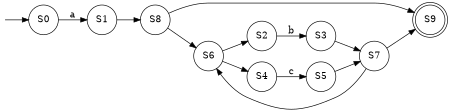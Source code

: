 digraph finite_state_machine {
    rankdir=LR;
    size="3,3"
    node [shape = point, color=white, fontcolor=white]; start;
    node [shape = doublecircle, color=black, fontcolor=black]; S9;
    node [shape = circle];
    start -> S0;
    S0 -> S1 [ label = "a" ];
    S1 -> S8 ;
    S8 -> S6 ;
    S6 -> S2 ;
    S6 -> S4 ;
    S2 -> S3 [ label = "b" ];
    S4 -> S5 [ label = "c" ];
    S3 -> S7 ;
    S5 -> S7 ;
    S7 -> S9 ;
    S8 -> S9 ;
    S7 -> S6 ;
}
